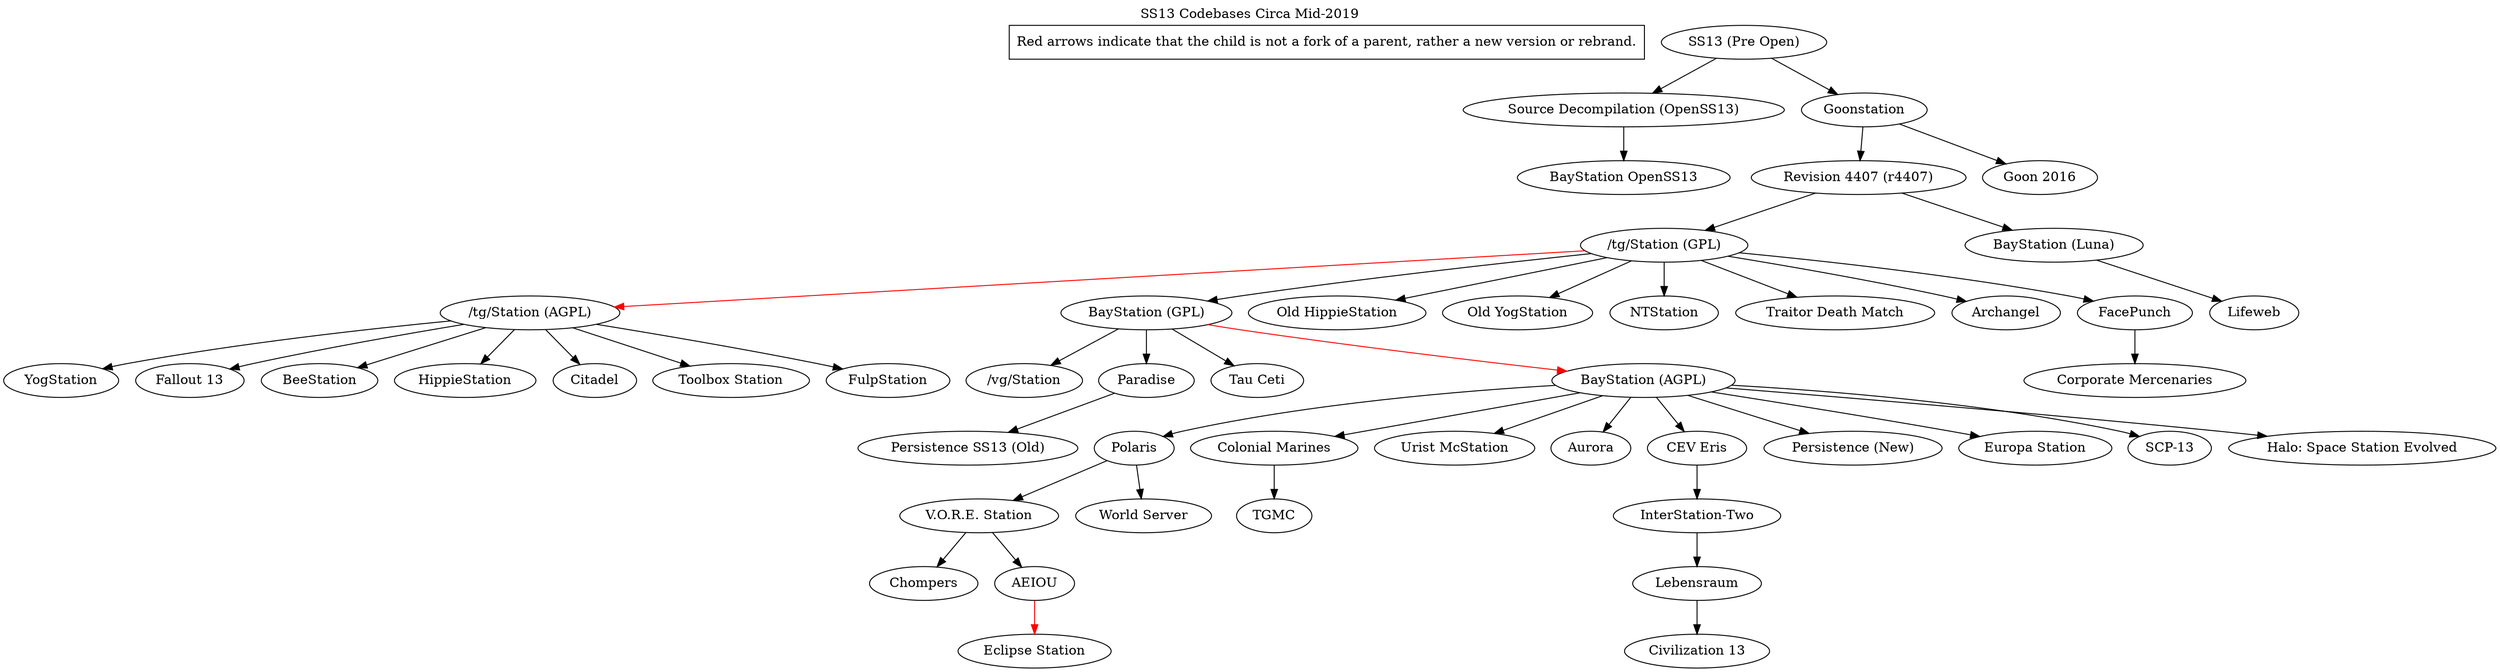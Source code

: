 digraph  G {
	label = "SS13 Codebases Circa Mid-2019"
	labelloc="t"

	// info boxes
	"Red arrows indicate that the child is not a fork of a parent, rather a new version or rebrand." [shape=rectangle]

	"SS13 (Pre Open)" -> "Source Decompilation (OpenSS13)"
	"SS13 (Pre Open)" -> "Goonstation"
	"Source Decompilation (OpenSS13)" -> "BayStation OpenSS13"
	"Goonstation" -> "Revision 4407 (r4407)"
	"Goonstation" -> "Goon 2016"
	"Revision 4407 (r4407)" -> "/tg/Station (GPL)"
	"Revision 4407 (r4407)" -> "BayStation (Luna)"
	"BayStation (Luna)" -> "Lifeweb" 
	"/tg/Station (GPL)" -> "/tg/Station (AGPL)" [color=red]
	"/tg/Station (GPL)" -> "BayStation (GPL)" 
	"/tg/Station (GPL)" -> "Old HippieStation"
	"/tg/Station (GPL)" -> "Old YogStation"
	"/tg/Station (GPL)" -> "NTStation"
	"/tg/Station (GPL)" -> "Traitor Death Match"
	"/tg/Station (GPL)" -> "Archangel"
	"/tg/Station (GPL)" -> "FacePunch"
	"FacePunch" -> "Corporate Mercenaries"
	"BayStation (GPL)" -> "/vg/Station"
	"BayStation (GPL)" -> "Paradise"
	"BayStation (GPL)" -> "Tau Ceti"
	"BayStation (GPL)" -> "BayStation (AGPL)"  [color=red]
	"Paradise" -> "Persistence SS13 (Old)"
	"/tg/Station (AGPL)" -> "YogStation"
	"/tg/Station (AGPL)" -> "Fallout 13"
	"/tg/Station (AGPL)" -> "BeeStation"
	"/tg/Station (AGPL)" -> "HippieStation"
	"/tg/Station (AGPL)" -> "Citadel"
	"/tg/Station (AGPL)" -> "Toolbox Station"
	"/tg/Station (AGPL)" -> "FulpStation"
	"BayStation (AGPL)" -> "Polaris"
	"BayStation (AGPL)" -> "Colonial Marines"
	"BayStation (AGPL)" -> "Urist McStation"
	"BayStation (AGPL)" -> "Aurora"
	"BayStation (AGPL)" -> "CEV Eris"
	"BayStation (AGPL)" -> "Persistence (New)"
	"BayStation (AGPL)" -> "Europa Station"
	"BayStation (AGPL)" -> "SCP-13"
	"BayStation (AGPL)" -> "Halo: Space Station Evolved"
	"Colonial Marines" -> "TGMC"
	"CEV Eris" -> "InterStation-Two"
	"InterStation-Two" -> "Lebensraum"
	"Lebensraum" -> "Civilization 13"
	"Polaris" -> "V.O.R.E. Station"
	"V.O.R.E. Station" -> "Chompers"
	"V.O.R.E. Station" -> "AEIOU"
	"Polaris" -> "World Server"
	"AEIOU" -> "Eclipse Station" [color=red]
}
